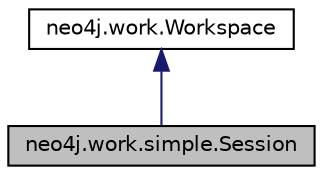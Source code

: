 digraph "neo4j.work.simple.Session"
{
 // LATEX_PDF_SIZE
  edge [fontname="Helvetica",fontsize="10",labelfontname="Helvetica",labelfontsize="10"];
  node [fontname="Helvetica",fontsize="10",shape=record];
  Node1 [label="neo4j.work.simple.Session",height=0.2,width=0.4,color="black", fillcolor="grey75", style="filled", fontcolor="black",tooltip=" "];
  Node2 -> Node1 [dir="back",color="midnightblue",fontsize="10",style="solid"];
  Node2 [label="neo4j.work.Workspace",height=0.2,width=0.4,color="black", fillcolor="white", style="filled",URL="$classneo4j_1_1work_1_1_workspace.html",tooltip=" "];
}
